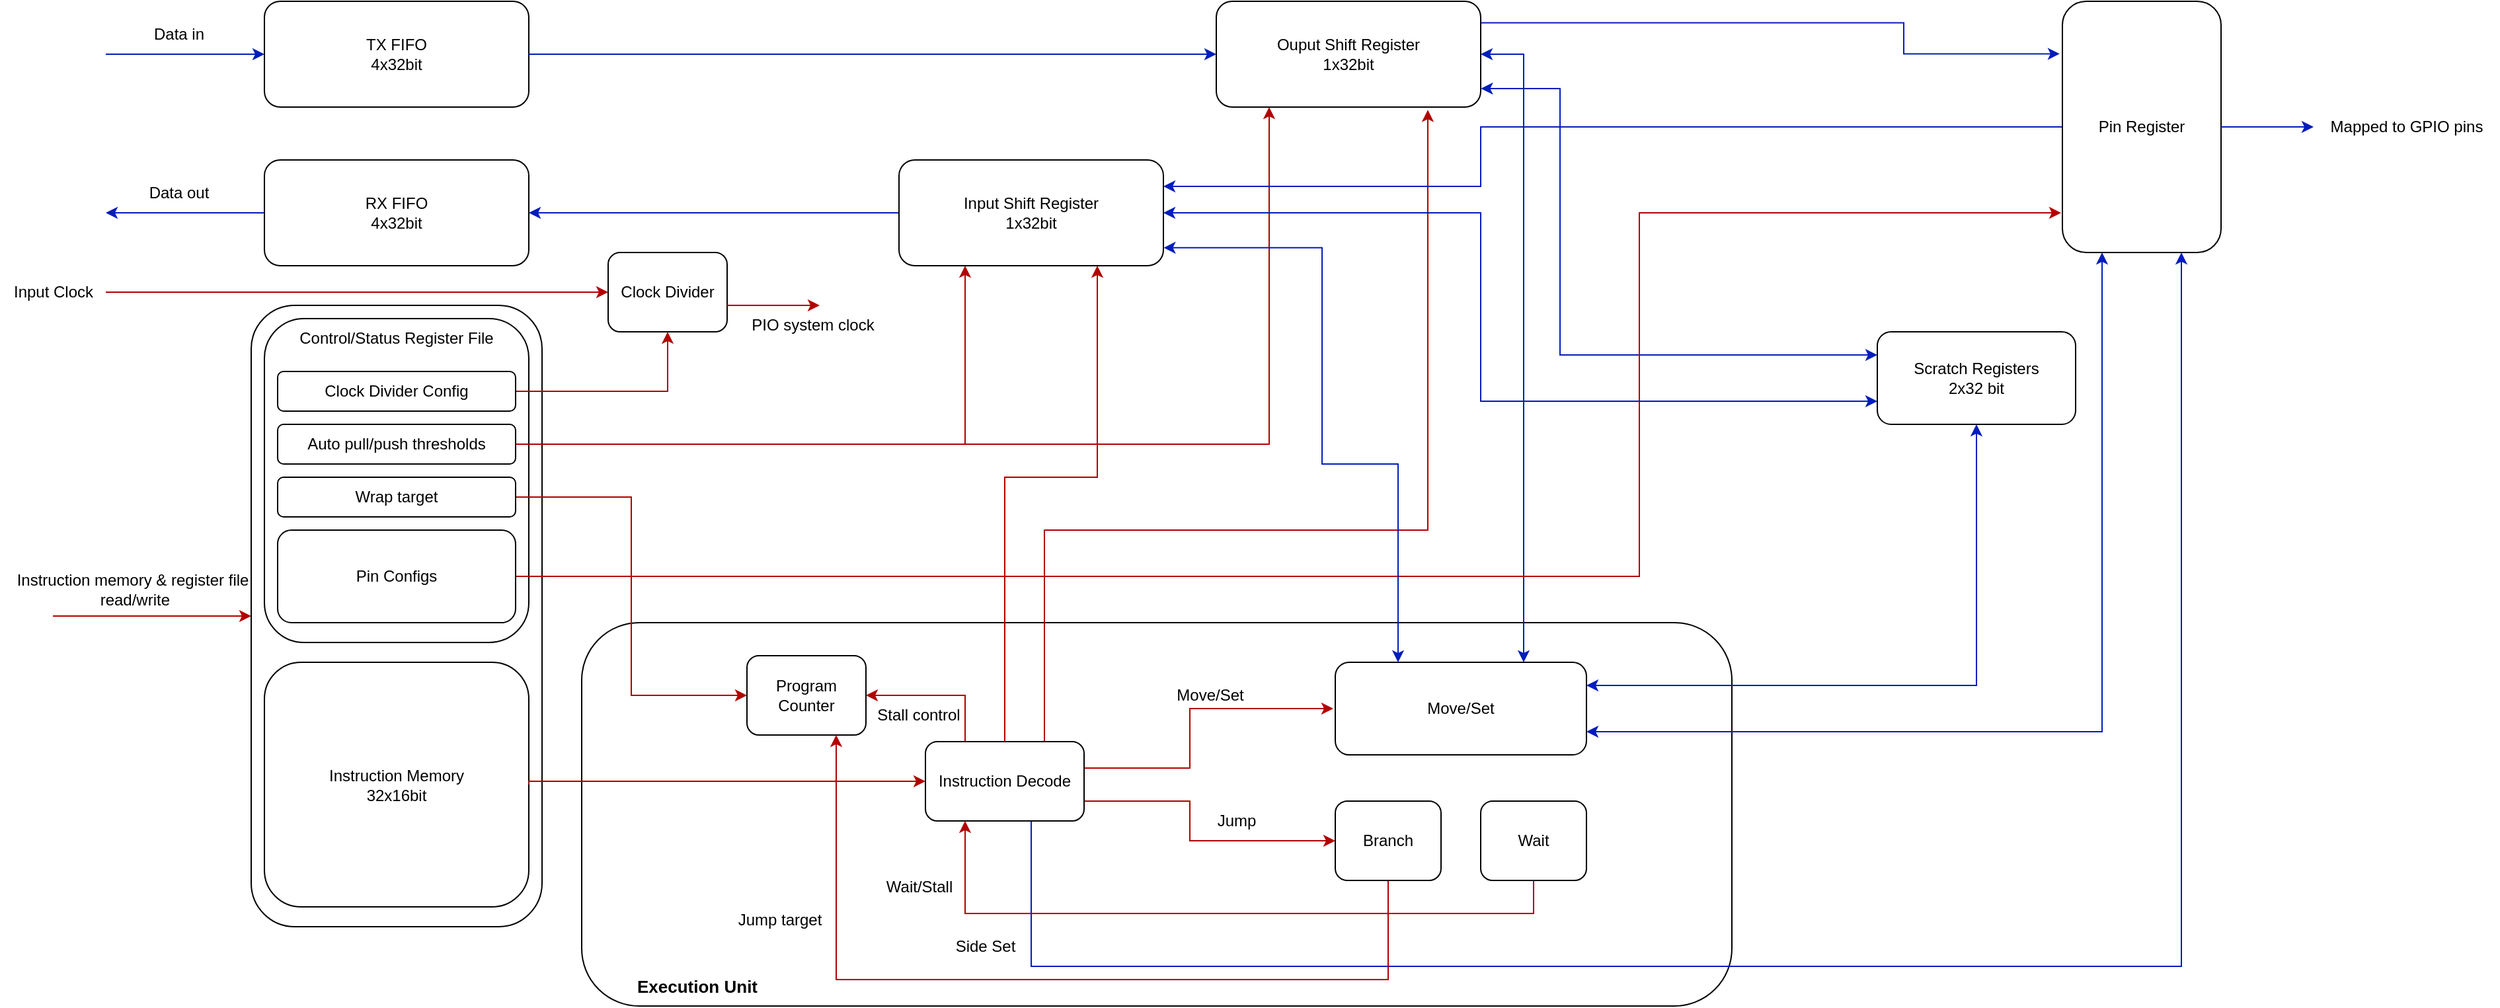 <mxfile version="20.8.5" type="github">
  <diagram id="q4nu_dTRn4EXNyHo2I1m" name="Page-1">
    <mxGraphModel dx="2906" dy="1325" grid="1" gridSize="10" guides="1" tooltips="1" connect="1" arrows="1" fold="1" page="1" pageScale="1" pageWidth="827" pageHeight="1169" math="0" shadow="0">
      <root>
        <mxCell id="0" />
        <mxCell id="1" parent="0" />
        <mxCell id="TZFaPyGUX1rIu_7jDHc5-9" style="edgeStyle=orthogonalEdgeStyle;rounded=0;orthogonalLoop=1;jettySize=auto;html=1;exitX=0;exitY=0.5;exitDx=0;exitDy=0;startArrow=classic;startFill=1;endArrow=none;endFill=0;fillColor=#e51400;strokeColor=#B20000;" edge="1" parent="1" source="TZFaPyGUX1rIu_7jDHc5-1">
          <mxGeometry relative="1" as="geometry">
            <mxPoint y="505" as="targetPoint" />
          </mxGeometry>
        </mxCell>
        <mxCell id="TZFaPyGUX1rIu_7jDHc5-1" value="" style="rounded=1;whiteSpace=wrap;html=1;" vertex="1" parent="1">
          <mxGeometry x="150" y="270" width="220" height="470" as="geometry" />
        </mxCell>
        <mxCell id="xJaQrvHUHkJKm-2dgWnW-74" value="" style="rounded=1;whiteSpace=wrap;html=1;" parent="1" vertex="1">
          <mxGeometry x="400" y="510" width="870" height="290" as="geometry" />
        </mxCell>
        <mxCell id="TDUMUCp_Bqlv6dFGH9P--1" value="" style="rounded=1;whiteSpace=wrap;html=1;" parent="1" vertex="1">
          <mxGeometry x="160" y="280" width="200" height="245" as="geometry" />
        </mxCell>
        <mxCell id="tpRrDk0UnNAOCO52Pq6s-3" value="&lt;div&gt;Instruction Memory&lt;/div&gt;32x16bit" style="rounded=1;whiteSpace=wrap;html=1;" parent="1" vertex="1">
          <mxGeometry x="160" y="540" width="200" height="185" as="geometry" />
        </mxCell>
        <mxCell id="tpRrDk0UnNAOCO52Pq6s-13" value="&lt;div&gt;RX FIFO&lt;/div&gt;&lt;div&gt;4x32bit&lt;br&gt;&lt;/div&gt;" style="rounded=1;whiteSpace=wrap;html=1;fontSize=12;" parent="1" vertex="1">
          <mxGeometry x="160" y="160" width="200" height="80" as="geometry" />
        </mxCell>
        <mxCell id="tpRrDk0UnNAOCO52Pq6s-14" value="&lt;div&gt;TX FIFO&lt;/div&gt;&lt;div&gt;4x32bit&lt;br&gt;&lt;/div&gt;" style="rounded=1;whiteSpace=wrap;html=1;fontSize=12;" parent="1" vertex="1">
          <mxGeometry x="160" y="40" width="200" height="80" as="geometry" />
        </mxCell>
        <mxCell id="xJaQrvHUHkJKm-2dgWnW-31" style="edgeStyle=orthogonalEdgeStyle;rounded=0;orthogonalLoop=1;jettySize=auto;html=1;entryX=1;entryY=0.5;entryDx=0;entryDy=0;fillColor=#0050ef;strokeColor=#001DBC;startArrow=classic;startFill=1;endArrow=none;endFill=0;" parent="1" source="tpRrDk0UnNAOCO52Pq6s-23" target="tpRrDk0UnNAOCO52Pq6s-14" edge="1">
          <mxGeometry relative="1" as="geometry" />
        </mxCell>
        <mxCell id="xJaQrvHUHkJKm-2dgWnW-49" style="edgeStyle=orthogonalEdgeStyle;rounded=0;orthogonalLoop=1;jettySize=auto;html=1;entryX=-0.017;entryY=0.209;entryDx=0;entryDy=0;entryPerimeter=0;endArrow=classic;endFill=1;exitX=1.002;exitY=0.203;exitDx=0;exitDy=0;exitPerimeter=0;startArrow=none;startFill=0;fillColor=#0050ef;strokeColor=#001DBC;" parent="1" source="tpRrDk0UnNAOCO52Pq6s-23" target="xJaQrvHUHkJKm-2dgWnW-2" edge="1">
          <mxGeometry relative="1" as="geometry">
            <Array as="points">
              <mxPoint x="1400" y="56" />
              <mxPoint x="1400" y="80" />
            </Array>
          </mxGeometry>
        </mxCell>
        <mxCell id="xJaQrvHUHkJKm-2dgWnW-53" style="edgeStyle=orthogonalEdgeStyle;rounded=0;orthogonalLoop=1;jettySize=auto;html=1;exitX=1.001;exitY=0.825;exitDx=0;exitDy=0;entryX=0;entryY=0.25;entryDx=0;entryDy=0;startArrow=classic;startFill=1;endArrow=classic;endFill=1;fillColor=#0050ef;strokeColor=#001DBC;exitPerimeter=0;" parent="1" source="tpRrDk0UnNAOCO52Pq6s-23" target="xJaQrvHUHkJKm-2dgWnW-40" edge="1">
          <mxGeometry relative="1" as="geometry">
            <Array as="points">
              <mxPoint x="1140" y="106" />
              <mxPoint x="1140" y="308" />
            </Array>
          </mxGeometry>
        </mxCell>
        <mxCell id="xJaQrvHUHkJKm-2dgWnW-59" style="edgeStyle=orthogonalEdgeStyle;rounded=0;orthogonalLoop=1;jettySize=auto;html=1;entryX=0.75;entryY=0;entryDx=0;entryDy=0;startArrow=classic;startFill=1;endArrow=none;endFill=0;exitX=0.8;exitY=1.027;exitDx=0;exitDy=0;exitPerimeter=0;fillColor=#e51400;strokeColor=#B20000;" parent="1" source="tpRrDk0UnNAOCO52Pq6s-23" target="tpRrDk0UnNAOCO52Pq6s-55" edge="1">
          <mxGeometry relative="1" as="geometry">
            <Array as="points">
              <mxPoint x="1040" y="440" />
              <mxPoint x="750" y="440" />
            </Array>
          </mxGeometry>
        </mxCell>
        <mxCell id="tpRrDk0UnNAOCO52Pq6s-23" value="&lt;div&gt;Ouput Shift Register&lt;/div&gt;&lt;div&gt;1x32bit&lt;br&gt;&lt;/div&gt;" style="rounded=1;whiteSpace=wrap;html=1;fontSize=12;" parent="1" vertex="1">
          <mxGeometry x="880" y="40" width="200" height="80" as="geometry" />
        </mxCell>
        <mxCell id="tpRrDk0UnNAOCO52Pq6s-46" value="Clock Divider" style="rounded=1;whiteSpace=wrap;html=1;fontSize=12;" parent="1" vertex="1">
          <mxGeometry x="420" y="230" width="90" height="60" as="geometry" />
        </mxCell>
        <mxCell id="tpRrDk0UnNAOCO52Pq6s-48" value="&lt;div&gt;Program Counter&lt;/div&gt;" style="rounded=1;whiteSpace=wrap;html=1;fontSize=12;" parent="1" vertex="1">
          <mxGeometry x="525" y="535" width="90" height="60" as="geometry" />
        </mxCell>
        <mxCell id="tpRrDk0UnNAOCO52Pq6s-56" style="edgeStyle=orthogonalEdgeStyle;rounded=0;orthogonalLoop=1;jettySize=auto;html=1;exitX=1;exitY=0.5;exitDx=0;exitDy=0;entryX=0;entryY=0.5;entryDx=0;entryDy=0;strokeWidth=1;fontSize=12;startArrow=none;startFill=0;endArrow=classic;endFill=1;fillColor=#e51400;strokeColor=#B20000;" parent="1" source="tpRrDk0UnNAOCO52Pq6s-3" target="tpRrDk0UnNAOCO52Pq6s-55" edge="1">
          <mxGeometry relative="1" as="geometry">
            <mxPoint x="560" y="670" as="sourcePoint" />
            <Array as="points">
              <mxPoint x="360" y="630" />
            </Array>
          </mxGeometry>
        </mxCell>
        <mxCell id="xJaQrvHUHkJKm-2dgWnW-63" style="edgeStyle=orthogonalEdgeStyle;rounded=0;orthogonalLoop=1;jettySize=auto;html=1;exitX=1;exitY=0.25;exitDx=0;exitDy=0;startArrow=none;startFill=0;endArrow=classic;endFill=1;fillColor=#e51400;strokeColor=#B20000;entryX=-0.008;entryY=0.505;entryDx=0;entryDy=0;entryPerimeter=0;" parent="1" source="tpRrDk0UnNAOCO52Pq6s-55" target="96zB4XMAGKJggMnvEZGN-2" edge="1">
          <mxGeometry relative="1" as="geometry">
            <Array as="points">
              <mxPoint x="780" y="620" />
              <mxPoint x="860" y="620" />
              <mxPoint x="860" y="575" />
              <mxPoint x="969" y="575" />
            </Array>
          </mxGeometry>
        </mxCell>
        <mxCell id="xJaQrvHUHkJKm-2dgWnW-68" style="edgeStyle=orthogonalEdgeStyle;rounded=0;orthogonalLoop=1;jettySize=auto;html=1;entryX=0.75;entryY=1;entryDx=0;entryDy=0;startArrow=none;startFill=0;endArrow=classic;endFill=1;fillColor=#0050ef;strokeColor=#001DBC;" parent="1" source="tpRrDk0UnNAOCO52Pq6s-55" target="xJaQrvHUHkJKm-2dgWnW-2" edge="1">
          <mxGeometry relative="1" as="geometry">
            <Array as="points">
              <mxPoint x="740" y="770" />
              <mxPoint x="1610" y="770" />
            </Array>
          </mxGeometry>
        </mxCell>
        <mxCell id="dYvWncrbLR3BbaJnnN0L-3" style="edgeStyle=orthogonalEdgeStyle;rounded=0;orthogonalLoop=1;jettySize=auto;html=1;entryX=1;entryY=0.5;entryDx=0;entryDy=0;startArrow=none;startFill=0;endArrow=classic;endFill=1;exitX=0.25;exitY=0;exitDx=0;exitDy=0;fillColor=#e51400;strokeColor=#B20000;" parent="1" source="tpRrDk0UnNAOCO52Pq6s-55" target="tpRrDk0UnNAOCO52Pq6s-48" edge="1">
          <mxGeometry relative="1" as="geometry" />
        </mxCell>
        <mxCell id="NFz_0eVvPQC2bbaLFcdi-3" style="edgeStyle=orthogonalEdgeStyle;rounded=0;orthogonalLoop=1;jettySize=auto;html=1;entryX=0;entryY=0.5;entryDx=0;entryDy=0;startArrow=none;startFill=0;exitX=1;exitY=0.75;exitDx=0;exitDy=0;fillColor=#e51400;strokeColor=#B20000;" parent="1" source="tpRrDk0UnNAOCO52Pq6s-55" target="NFz_0eVvPQC2bbaLFcdi-2" edge="1">
          <mxGeometry relative="1" as="geometry">
            <Array as="points">
              <mxPoint x="860" y="645" />
              <mxPoint x="860" y="675" />
            </Array>
          </mxGeometry>
        </mxCell>
        <mxCell id="tpRrDk0UnNAOCO52Pq6s-55" value="&lt;div&gt;Instruction Decode&lt;/div&gt;" style="rounded=1;whiteSpace=wrap;html=1;fontSize=12;" parent="1" vertex="1">
          <mxGeometry x="660" y="600" width="120" height="60" as="geometry" />
        </mxCell>
        <mxCell id="xJaQrvHUHkJKm-2dgWnW-56" style="edgeStyle=orthogonalEdgeStyle;rounded=0;orthogonalLoop=1;jettySize=auto;html=1;startArrow=classic;startFill=1;endArrow=classic;endFill=1;fillColor=#0050ef;strokeColor=#001DBC;exitX=0.75;exitY=0;exitDx=0;exitDy=0;" parent="1" source="96zB4XMAGKJggMnvEZGN-2" target="tpRrDk0UnNAOCO52Pq6s-23" edge="1">
          <mxGeometry relative="1" as="geometry">
            <mxPoint x="1110" y="70" as="targetPoint" />
            <Array as="points">
              <mxPoint x="1113" y="80" />
            </Array>
          </mxGeometry>
        </mxCell>
        <mxCell id="xJaQrvHUHkJKm-2dgWnW-58" style="edgeStyle=orthogonalEdgeStyle;rounded=0;orthogonalLoop=1;jettySize=auto;html=1;entryX=0.75;entryY=1;entryDx=0;entryDy=0;startArrow=none;startFill=0;endArrow=classic;endFill=1;exitX=0.5;exitY=0;exitDx=0;exitDy=0;fillColor=#e51400;strokeColor=#B20000;" parent="1" source="tpRrDk0UnNAOCO52Pq6s-55" target="xJaQrvHUHkJKm-2dgWnW-26" edge="1">
          <mxGeometry relative="1" as="geometry">
            <Array as="points">
              <mxPoint x="720" y="400" />
              <mxPoint x="790" y="400" />
            </Array>
          </mxGeometry>
        </mxCell>
        <mxCell id="96zB4XMAGKJggMnvEZGN-2" value="Move/Set" style="rounded=1;whiteSpace=wrap;html=1;" parent="1" vertex="1">
          <mxGeometry x="970" y="540" width="190" height="70" as="geometry" />
        </mxCell>
        <mxCell id="xJaQrvHUHkJKm-2dgWnW-43" style="edgeStyle=orthogonalEdgeStyle;rounded=0;orthogonalLoop=1;jettySize=auto;html=1;entryX=-0.008;entryY=0.837;entryDx=0;entryDy=0;entryPerimeter=0;fillColor=#e51400;strokeColor=#B20000;exitX=1;exitY=0.5;exitDx=0;exitDy=0;" parent="1" source="TDUMUCp_Bqlv6dFGH9P--5" target="xJaQrvHUHkJKm-2dgWnW-2" edge="1">
          <mxGeometry relative="1" as="geometry">
            <mxPoint x="1240" y="210" as="targetPoint" />
            <Array as="points">
              <mxPoint x="1200" y="475" />
              <mxPoint x="1200" y="200" />
            </Array>
          </mxGeometry>
        </mxCell>
        <mxCell id="TDUMUCp_Bqlv6dFGH9P--5" value="Pin Configs" style="rounded=1;whiteSpace=wrap;html=1;" parent="1" vertex="1">
          <mxGeometry x="170" y="440" width="180" height="70" as="geometry" />
        </mxCell>
        <mxCell id="xJaQrvHUHkJKm-2dgWnW-29" style="edgeStyle=orthogonalEdgeStyle;rounded=0;orthogonalLoop=1;jettySize=auto;html=1;entryX=0.25;entryY=1;entryDx=0;entryDy=0;fillColor=#e51400;strokeColor=#B20000;" parent="1" source="TDUMUCp_Bqlv6dFGH9P--6" target="xJaQrvHUHkJKm-2dgWnW-26" edge="1">
          <mxGeometry relative="1" as="geometry">
            <mxPoint x="680" y="250" as="targetPoint" />
          </mxGeometry>
        </mxCell>
        <mxCell id="xJaQrvHUHkJKm-2dgWnW-33" style="edgeStyle=orthogonalEdgeStyle;rounded=0;orthogonalLoop=1;jettySize=auto;html=1;entryX=0.2;entryY=1;entryDx=0;entryDy=0;entryPerimeter=0;fillColor=#e51400;strokeColor=#B20000;" parent="1" source="TDUMUCp_Bqlv6dFGH9P--6" target="tpRrDk0UnNAOCO52Pq6s-23" edge="1">
          <mxGeometry relative="1" as="geometry" />
        </mxCell>
        <mxCell id="TDUMUCp_Bqlv6dFGH9P--6" value="Auto pull/push thresholds" style="rounded=1;whiteSpace=wrap;html=1;" parent="1" vertex="1">
          <mxGeometry x="170" y="360" width="180" height="30" as="geometry" />
        </mxCell>
        <mxCell id="xJaQrvHUHkJKm-2dgWnW-60" style="edgeStyle=orthogonalEdgeStyle;rounded=0;orthogonalLoop=1;jettySize=auto;html=1;entryX=0;entryY=0.5;entryDx=0;entryDy=0;startArrow=none;startFill=0;endArrow=classic;endFill=1;fillColor=#e51400;strokeColor=#B20000;" parent="1" source="TDUMUCp_Bqlv6dFGH9P--8" target="tpRrDk0UnNAOCO52Pq6s-48" edge="1">
          <mxGeometry relative="1" as="geometry" />
        </mxCell>
        <mxCell id="TDUMUCp_Bqlv6dFGH9P--8" value="Wrap target" style="rounded=1;whiteSpace=wrap;html=1;" parent="1" vertex="1">
          <mxGeometry x="170" y="400" width="180" height="30" as="geometry" />
        </mxCell>
        <mxCell id="TDUMUCp_Bqlv6dFGH9P--9" value="Control/Status Register File" style="text;html=1;strokeColor=none;fillColor=none;align=center;verticalAlign=middle;whiteSpace=wrap;rounded=0;" parent="1" vertex="1">
          <mxGeometry x="180" y="280" width="160" height="30" as="geometry" />
        </mxCell>
        <mxCell id="xJaQrvHUHkJKm-2dgWnW-23" style="edgeStyle=orthogonalEdgeStyle;rounded=0;orthogonalLoop=1;jettySize=auto;html=1;entryX=0.5;entryY=1;entryDx=0;entryDy=0;fillColor=#e51400;strokeColor=#B20000;" parent="1" source="xJaQrvHUHkJKm-2dgWnW-1" target="tpRrDk0UnNAOCO52Pq6s-46" edge="1">
          <mxGeometry relative="1" as="geometry" />
        </mxCell>
        <mxCell id="xJaQrvHUHkJKm-2dgWnW-1" value="Clock Divider Config" style="rounded=1;whiteSpace=wrap;html=1;" parent="1" vertex="1">
          <mxGeometry x="170" y="320" width="180" height="30" as="geometry" />
        </mxCell>
        <mxCell id="xJaQrvHUHkJKm-2dgWnW-45" style="edgeStyle=orthogonalEdgeStyle;rounded=0;orthogonalLoop=1;jettySize=auto;html=1;endArrow=classic;endFill=1;entryX=1;entryY=0.75;entryDx=0;entryDy=0;exitX=0.25;exitY=1;exitDx=0;exitDy=0;fillColor=#0050ef;strokeColor=#001DBC;startArrow=classic;startFill=1;" parent="1" source="xJaQrvHUHkJKm-2dgWnW-2" target="96zB4XMAGKJggMnvEZGN-2" edge="1">
          <mxGeometry relative="1" as="geometry">
            <mxPoint x="1300" y="660" as="targetPoint" />
            <Array as="points">
              <mxPoint x="1550" y="593" />
            </Array>
          </mxGeometry>
        </mxCell>
        <mxCell id="xJaQrvHUHkJKm-2dgWnW-51" style="edgeStyle=orthogonalEdgeStyle;rounded=0;orthogonalLoop=1;jettySize=auto;html=1;entryX=1;entryY=0.25;entryDx=0;entryDy=0;endArrow=classic;endFill=1;fillColor=#0050ef;strokeColor=#001DBC;" parent="1" source="xJaQrvHUHkJKm-2dgWnW-2" target="xJaQrvHUHkJKm-2dgWnW-26" edge="1">
          <mxGeometry relative="1" as="geometry">
            <Array as="points">
              <mxPoint x="1080" y="135" />
              <mxPoint x="1080" y="180" />
            </Array>
          </mxGeometry>
        </mxCell>
        <mxCell id="xJaQrvHUHkJKm-2dgWnW-2" value="&lt;div&gt;Pin Register&lt;/div&gt;" style="rounded=1;whiteSpace=wrap;html=1;" parent="1" vertex="1">
          <mxGeometry x="1520" y="40" width="120" height="190" as="geometry" />
        </mxCell>
        <mxCell id="xJaQrvHUHkJKm-2dgWnW-3" value="" style="endArrow=classic;html=1;rounded=0;exitX=1;exitY=0.5;exitDx=0;exitDy=0;fillColor=#0050ef;strokeColor=#001DBC;" parent="1" source="xJaQrvHUHkJKm-2dgWnW-2" edge="1">
          <mxGeometry width="50" height="50" relative="1" as="geometry">
            <mxPoint x="1670" y="445" as="sourcePoint" />
            <mxPoint x="1710" y="135" as="targetPoint" />
          </mxGeometry>
        </mxCell>
        <mxCell id="xJaQrvHUHkJKm-2dgWnW-4" value="Mapped to GPIO pins" style="text;html=1;align=center;verticalAlign=middle;resizable=0;points=[];autosize=1;strokeColor=none;fillColor=none;" parent="1" vertex="1">
          <mxGeometry x="1710" y="120" width="140" height="30" as="geometry" />
        </mxCell>
        <mxCell id="xJaQrvHUHkJKm-2dgWnW-11" value="" style="endArrow=none;html=1;rounded=0;exitX=0;exitY=0.5;exitDx=0;exitDy=0;fillColor=#0050ef;strokeColor=#001DBC;startArrow=classic;startFill=1;endFill=0;" parent="1" source="tpRrDk0UnNAOCO52Pq6s-14" edge="1">
          <mxGeometry width="50" height="50" relative="1" as="geometry">
            <mxPoint x="50" y="110" as="sourcePoint" />
            <mxPoint x="40" y="80" as="targetPoint" />
          </mxGeometry>
        </mxCell>
        <mxCell id="xJaQrvHUHkJKm-2dgWnW-13" value="" style="endArrow=none;html=1;rounded=0;entryX=0;entryY=0.5;entryDx=0;entryDy=0;fillColor=#0050ef;strokeColor=#001DBC;startArrow=classic;startFill=1;endFill=0;" parent="1" target="tpRrDk0UnNAOCO52Pq6s-13" edge="1">
          <mxGeometry width="50" height="50" relative="1" as="geometry">
            <mxPoint x="40" y="200" as="sourcePoint" />
            <mxPoint x="70" y="190" as="targetPoint" />
          </mxGeometry>
        </mxCell>
        <mxCell id="xJaQrvHUHkJKm-2dgWnW-14" value="&lt;div&gt;Data out&lt;/div&gt;" style="text;html=1;align=center;verticalAlign=middle;resizable=0;points=[];autosize=1;strokeColor=none;fillColor=none;" parent="1" vertex="1">
          <mxGeometry x="60" y="170" width="70" height="30" as="geometry" />
        </mxCell>
        <mxCell id="xJaQrvHUHkJKm-2dgWnW-15" value="Data in" style="text;html=1;align=center;verticalAlign=middle;resizable=0;points=[];autosize=1;strokeColor=none;fillColor=none;" parent="1" vertex="1">
          <mxGeometry x="65" y="50" width="60" height="30" as="geometry" />
        </mxCell>
        <mxCell id="xJaQrvHUHkJKm-2dgWnW-19" value="" style="endArrow=classic;html=1;rounded=0;entryX=0;entryY=0.5;entryDx=0;entryDy=0;fillColor=#e51400;strokeColor=#B20000;" parent="1" target="tpRrDk0UnNAOCO52Pq6s-46" edge="1">
          <mxGeometry width="50" height="50" relative="1" as="geometry">
            <mxPoint x="40" y="260" as="sourcePoint" />
            <mxPoint x="90" y="250" as="targetPoint" />
          </mxGeometry>
        </mxCell>
        <mxCell id="xJaQrvHUHkJKm-2dgWnW-21" value="Input Clock" style="text;html=1;align=center;verticalAlign=middle;resizable=0;points=[];autosize=1;strokeColor=none;fillColor=none;" parent="1" vertex="1">
          <mxGeometry x="-40" y="245" width="80" height="30" as="geometry" />
        </mxCell>
        <mxCell id="xJaQrvHUHkJKm-2dgWnW-24" value="" style="endArrow=classic;html=1;rounded=0;fillColor=#e51400;strokeColor=#B20000;" parent="1" edge="1">
          <mxGeometry width="50" height="50" relative="1" as="geometry">
            <mxPoint x="510" y="270" as="sourcePoint" />
            <mxPoint x="580" y="270" as="targetPoint" />
          </mxGeometry>
        </mxCell>
        <mxCell id="xJaQrvHUHkJKm-2dgWnW-25" value="PIO system clock" style="text;html=1;strokeColor=none;fillColor=none;align=center;verticalAlign=middle;whiteSpace=wrap;rounded=0;" parent="1" vertex="1">
          <mxGeometry x="520" y="270" width="110" height="30" as="geometry" />
        </mxCell>
        <mxCell id="xJaQrvHUHkJKm-2dgWnW-32" style="edgeStyle=orthogonalEdgeStyle;rounded=0;orthogonalLoop=1;jettySize=auto;html=1;fillColor=#0050ef;strokeColor=#001DBC;startArrow=none;startFill=0;endArrow=classic;endFill=1;" parent="1" source="xJaQrvHUHkJKm-2dgWnW-26" target="tpRrDk0UnNAOCO52Pq6s-13" edge="1">
          <mxGeometry relative="1" as="geometry" />
        </mxCell>
        <mxCell id="xJaQrvHUHkJKm-2dgWnW-54" style="edgeStyle=orthogonalEdgeStyle;rounded=0;orthogonalLoop=1;jettySize=auto;html=1;startArrow=classic;startFill=1;endArrow=classic;endFill=1;fillColor=#0050ef;strokeColor=#001DBC;exitX=1.001;exitY=0.83;exitDx=0;exitDy=0;exitPerimeter=0;entryX=0.25;entryY=0;entryDx=0;entryDy=0;" parent="1" source="xJaQrvHUHkJKm-2dgWnW-26" target="96zB4XMAGKJggMnvEZGN-2" edge="1">
          <mxGeometry relative="1" as="geometry">
            <Array as="points">
              <mxPoint x="960" y="226" />
              <mxPoint x="960" y="390" />
              <mxPoint x="1018" y="390" />
            </Array>
          </mxGeometry>
        </mxCell>
        <mxCell id="xJaQrvHUHkJKm-2dgWnW-26" value="&lt;div&gt;Input Shift Register&lt;/div&gt;&lt;div&gt;1x32bit&lt;br&gt;&lt;/div&gt;" style="rounded=1;whiteSpace=wrap;html=1;fontSize=12;" parent="1" vertex="1">
          <mxGeometry x="640" y="160" width="200" height="80" as="geometry" />
        </mxCell>
        <mxCell id="xJaQrvHUHkJKm-2dgWnW-52" style="edgeStyle=orthogonalEdgeStyle;rounded=0;orthogonalLoop=1;jettySize=auto;html=1;entryX=1;entryY=0.5;entryDx=0;entryDy=0;endArrow=classic;endFill=1;startArrow=classic;startFill=1;exitX=0;exitY=0.75;exitDx=0;exitDy=0;fillColor=#0050ef;strokeColor=#001DBC;" parent="1" source="xJaQrvHUHkJKm-2dgWnW-40" target="xJaQrvHUHkJKm-2dgWnW-26" edge="1">
          <mxGeometry relative="1" as="geometry">
            <Array as="points">
              <mxPoint x="1080" y="343" />
              <mxPoint x="1080" y="200" />
            </Array>
          </mxGeometry>
        </mxCell>
        <mxCell id="xJaQrvHUHkJKm-2dgWnW-57" style="edgeStyle=orthogonalEdgeStyle;rounded=0;orthogonalLoop=1;jettySize=auto;html=1;startArrow=classic;startFill=1;endArrow=classic;endFill=1;exitX=0.5;exitY=1;exitDx=0;exitDy=0;fillColor=#0050ef;strokeColor=#001DBC;entryX=1;entryY=0.25;entryDx=0;entryDy=0;" parent="1" source="xJaQrvHUHkJKm-2dgWnW-40" target="96zB4XMAGKJggMnvEZGN-2" edge="1">
          <mxGeometry relative="1" as="geometry">
            <Array as="points">
              <mxPoint x="1455" y="558" />
            </Array>
            <mxPoint x="1270" y="703" as="targetPoint" />
          </mxGeometry>
        </mxCell>
        <mxCell id="xJaQrvHUHkJKm-2dgWnW-40" value="&lt;div&gt;Scratch Registers&lt;/div&gt;&lt;div&gt;2x32 bit&lt;br&gt;&lt;/div&gt;" style="rounded=1;whiteSpace=wrap;html=1;fontSize=12;" parent="1" vertex="1">
          <mxGeometry x="1380" y="290" width="150" height="70" as="geometry" />
        </mxCell>
        <mxCell id="xJaQrvHUHkJKm-2dgWnW-64" value="Move/Set " style="text;html=1;align=center;verticalAlign=middle;resizable=0;points=[];autosize=1;strokeColor=none;fillColor=none;" parent="1" vertex="1">
          <mxGeometry x="840" y="550" width="70" height="30" as="geometry" />
        </mxCell>
        <mxCell id="xJaQrvHUHkJKm-2dgWnW-69" value="Side Set" style="text;html=1;align=center;verticalAlign=middle;resizable=0;points=[];autosize=1;strokeColor=none;fillColor=none;" parent="1" vertex="1">
          <mxGeometry x="670" y="740" width="70" height="30" as="geometry" />
        </mxCell>
        <mxCell id="xJaQrvHUHkJKm-2dgWnW-71" value="Wait/Stall" style="text;html=1;align=center;verticalAlign=middle;resizable=0;points=[];autosize=1;strokeColor=none;fillColor=none;" parent="1" vertex="1">
          <mxGeometry x="620" y="695" width="70" height="30" as="geometry" />
        </mxCell>
        <mxCell id="xJaQrvHUHkJKm-2dgWnW-75" value="&lt;font style=&quot;font-size: 13px;&quot;&gt;&lt;b&gt;Execution Unit&lt;/b&gt;&lt;/font&gt;" style="text;html=1;strokeColor=none;fillColor=none;align=left;verticalAlign=middle;whiteSpace=wrap;rounded=0;" parent="1" vertex="1">
          <mxGeometry x="440" y="770" width="116" height="30" as="geometry" />
        </mxCell>
        <mxCell id="dYvWncrbLR3BbaJnnN0L-4" value="Jump target" style="text;html=1;strokeColor=none;fillColor=none;align=center;verticalAlign=middle;whiteSpace=wrap;rounded=0;" parent="1" vertex="1">
          <mxGeometry x="510" y="720" width="80" height="30" as="geometry" />
        </mxCell>
        <mxCell id="dYvWncrbLR3BbaJnnN0L-5" value="Stall control" style="text;html=1;strokeColor=none;fillColor=none;align=center;verticalAlign=middle;whiteSpace=wrap;rounded=0;" parent="1" vertex="1">
          <mxGeometry x="615" y="565" width="80" height="30" as="geometry" />
        </mxCell>
        <mxCell id="NFz_0eVvPQC2bbaLFcdi-6" style="edgeStyle=orthogonalEdgeStyle;rounded=0;orthogonalLoop=1;jettySize=auto;html=1;entryX=0.75;entryY=1;entryDx=0;entryDy=0;startArrow=none;startFill=0;endArrow=classic;endFill=1;exitX=0.75;exitY=1;exitDx=0;exitDy=0;fillColor=#e51400;strokeColor=#B20000;" parent="1" source="NFz_0eVvPQC2bbaLFcdi-2" target="tpRrDk0UnNAOCO52Pq6s-48" edge="1">
          <mxGeometry relative="1" as="geometry">
            <Array as="points">
              <mxPoint x="1010" y="705" />
              <mxPoint x="1010" y="780" />
              <mxPoint x="593" y="780" />
            </Array>
          </mxGeometry>
        </mxCell>
        <mxCell id="NFz_0eVvPQC2bbaLFcdi-2" value="Branch" style="rounded=1;whiteSpace=wrap;html=1;" parent="1" vertex="1">
          <mxGeometry x="970" y="645" width="80" height="60" as="geometry" />
        </mxCell>
        <mxCell id="NFz_0eVvPQC2bbaLFcdi-4" value="&lt;div&gt;Jump&lt;/div&gt;" style="text;html=1;align=center;verticalAlign=middle;resizable=0;points=[];autosize=1;strokeColor=none;fillColor=none;" parent="1" vertex="1">
          <mxGeometry x="870" y="645" width="50" height="30" as="geometry" />
        </mxCell>
        <mxCell id="NFz_0eVvPQC2bbaLFcdi-8" style="edgeStyle=orthogonalEdgeStyle;rounded=0;orthogonalLoop=1;jettySize=auto;html=1;entryX=0.25;entryY=1;entryDx=0;entryDy=0;startArrow=none;startFill=0;endArrow=classic;endFill=1;fillColor=#e51400;strokeColor=#B20000;" parent="1" source="NFz_0eVvPQC2bbaLFcdi-7" target="tpRrDk0UnNAOCO52Pq6s-55" edge="1">
          <mxGeometry relative="1" as="geometry">
            <Array as="points">
              <mxPoint x="1120" y="730" />
              <mxPoint x="690" y="730" />
            </Array>
          </mxGeometry>
        </mxCell>
        <mxCell id="NFz_0eVvPQC2bbaLFcdi-7" value="&lt;div&gt;Wait&lt;/div&gt;" style="rounded=1;whiteSpace=wrap;html=1;" parent="1" vertex="1">
          <mxGeometry x="1080" y="645" width="80" height="60" as="geometry" />
        </mxCell>
        <mxCell id="TZFaPyGUX1rIu_7jDHc5-11" value="&lt;div&gt;Instruction memory &amp;amp; register file&lt;/div&gt;&lt;div&gt;&amp;nbsp;read/write&lt;/div&gt;" style="text;html=1;align=center;verticalAlign=middle;resizable=0;points=[];autosize=1;strokeColor=none;fillColor=none;" vertex="1" parent="1">
          <mxGeometry x="-40" y="465" width="200" height="40" as="geometry" />
        </mxCell>
      </root>
    </mxGraphModel>
  </diagram>
</mxfile>
